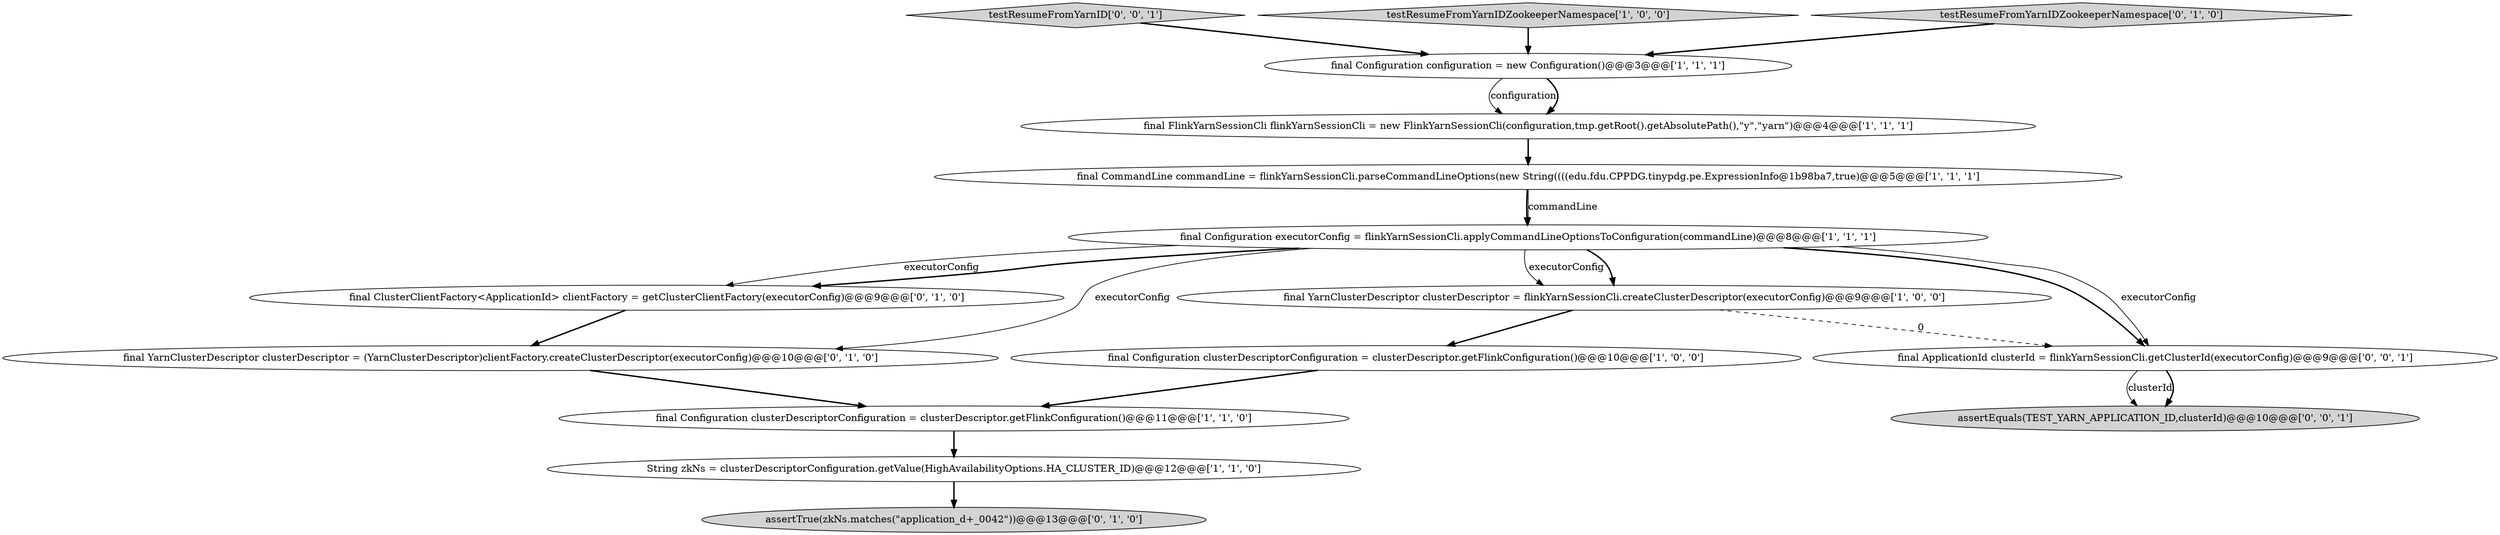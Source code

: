 digraph {
0 [style = filled, label = "final YarnClusterDescriptor clusterDescriptor = flinkYarnSessionCli.createClusterDescriptor(executorConfig)@@@9@@@['1', '0', '0']", fillcolor = white, shape = ellipse image = "AAA0AAABBB1BBB"];
14 [style = filled, label = "testResumeFromYarnID['0', '0', '1']", fillcolor = lightgray, shape = diamond image = "AAA0AAABBB3BBB"];
7 [style = filled, label = "testResumeFromYarnIDZookeeperNamespace['1', '0', '0']", fillcolor = lightgray, shape = diamond image = "AAA0AAABBB1BBB"];
9 [style = filled, label = "final ClusterClientFactory<ApplicationId> clientFactory = getClusterClientFactory(executorConfig)@@@9@@@['0', '1', '0']", fillcolor = white, shape = ellipse image = "AAA0AAABBB2BBB"];
15 [style = filled, label = "assertEquals(TEST_YARN_APPLICATION_ID,clusterId)@@@10@@@['0', '0', '1']", fillcolor = lightgray, shape = ellipse image = "AAA0AAABBB3BBB"];
5 [style = filled, label = "final FlinkYarnSessionCli flinkYarnSessionCli = new FlinkYarnSessionCli(configuration,tmp.getRoot().getAbsolutePath(),\"y\",\"yarn\")@@@4@@@['1', '1', '1']", fillcolor = white, shape = ellipse image = "AAA0AAABBB1BBB"];
3 [style = filled, label = "final Configuration clusterDescriptorConfiguration = clusterDescriptor.getFlinkConfiguration()@@@11@@@['1', '1', '0']", fillcolor = white, shape = ellipse image = "AAA0AAABBB1BBB"];
2 [style = filled, label = "final Configuration executorConfig = flinkYarnSessionCli.applyCommandLineOptionsToConfiguration(commandLine)@@@8@@@['1', '1', '1']", fillcolor = white, shape = ellipse image = "AAA0AAABBB1BBB"];
10 [style = filled, label = "assertTrue(zkNs.matches(\"application_\d+_0042\"))@@@13@@@['0', '1', '0']", fillcolor = lightgray, shape = ellipse image = "AAA0AAABBB2BBB"];
6 [style = filled, label = "String zkNs = clusterDescriptorConfiguration.getValue(HighAvailabilityOptions.HA_CLUSTER_ID)@@@12@@@['1', '1', '0']", fillcolor = white, shape = ellipse image = "AAA0AAABBB1BBB"];
8 [style = filled, label = "final CommandLine commandLine = flinkYarnSessionCli.parseCommandLineOptions(new String((((edu.fdu.CPPDG.tinypdg.pe.ExpressionInfo@1b98ba7,true)@@@5@@@['1', '1', '1']", fillcolor = white, shape = ellipse image = "AAA0AAABBB1BBB"];
11 [style = filled, label = "final YarnClusterDescriptor clusterDescriptor = (YarnClusterDescriptor)clientFactory.createClusterDescriptor(executorConfig)@@@10@@@['0', '1', '0']", fillcolor = white, shape = ellipse image = "AAA1AAABBB2BBB"];
1 [style = filled, label = "final Configuration clusterDescriptorConfiguration = clusterDescriptor.getFlinkConfiguration()@@@10@@@['1', '0', '0']", fillcolor = white, shape = ellipse image = "AAA0AAABBB1BBB"];
13 [style = filled, label = "final ApplicationId clusterId = flinkYarnSessionCli.getClusterId(executorConfig)@@@9@@@['0', '0', '1']", fillcolor = white, shape = ellipse image = "AAA0AAABBB3BBB"];
4 [style = filled, label = "final Configuration configuration = new Configuration()@@@3@@@['1', '1', '1']", fillcolor = white, shape = ellipse image = "AAA0AAABBB1BBB"];
12 [style = filled, label = "testResumeFromYarnIDZookeeperNamespace['0', '1', '0']", fillcolor = lightgray, shape = diamond image = "AAA0AAABBB2BBB"];
13->15 [style = solid, label="clusterId"];
11->3 [style = bold, label=""];
13->15 [style = bold, label=""];
5->8 [style = bold, label=""];
9->11 [style = bold, label=""];
4->5 [style = solid, label="configuration"];
2->13 [style = bold, label=""];
2->9 [style = solid, label="executorConfig"];
4->5 [style = bold, label=""];
12->4 [style = bold, label=""];
0->1 [style = bold, label=""];
0->13 [style = dashed, label="0"];
3->6 [style = bold, label=""];
6->10 [style = bold, label=""];
2->9 [style = bold, label=""];
8->2 [style = bold, label=""];
1->3 [style = bold, label=""];
7->4 [style = bold, label=""];
2->0 [style = solid, label="executorConfig"];
2->0 [style = bold, label=""];
14->4 [style = bold, label=""];
8->2 [style = solid, label="commandLine"];
2->13 [style = solid, label="executorConfig"];
2->11 [style = solid, label="executorConfig"];
}
